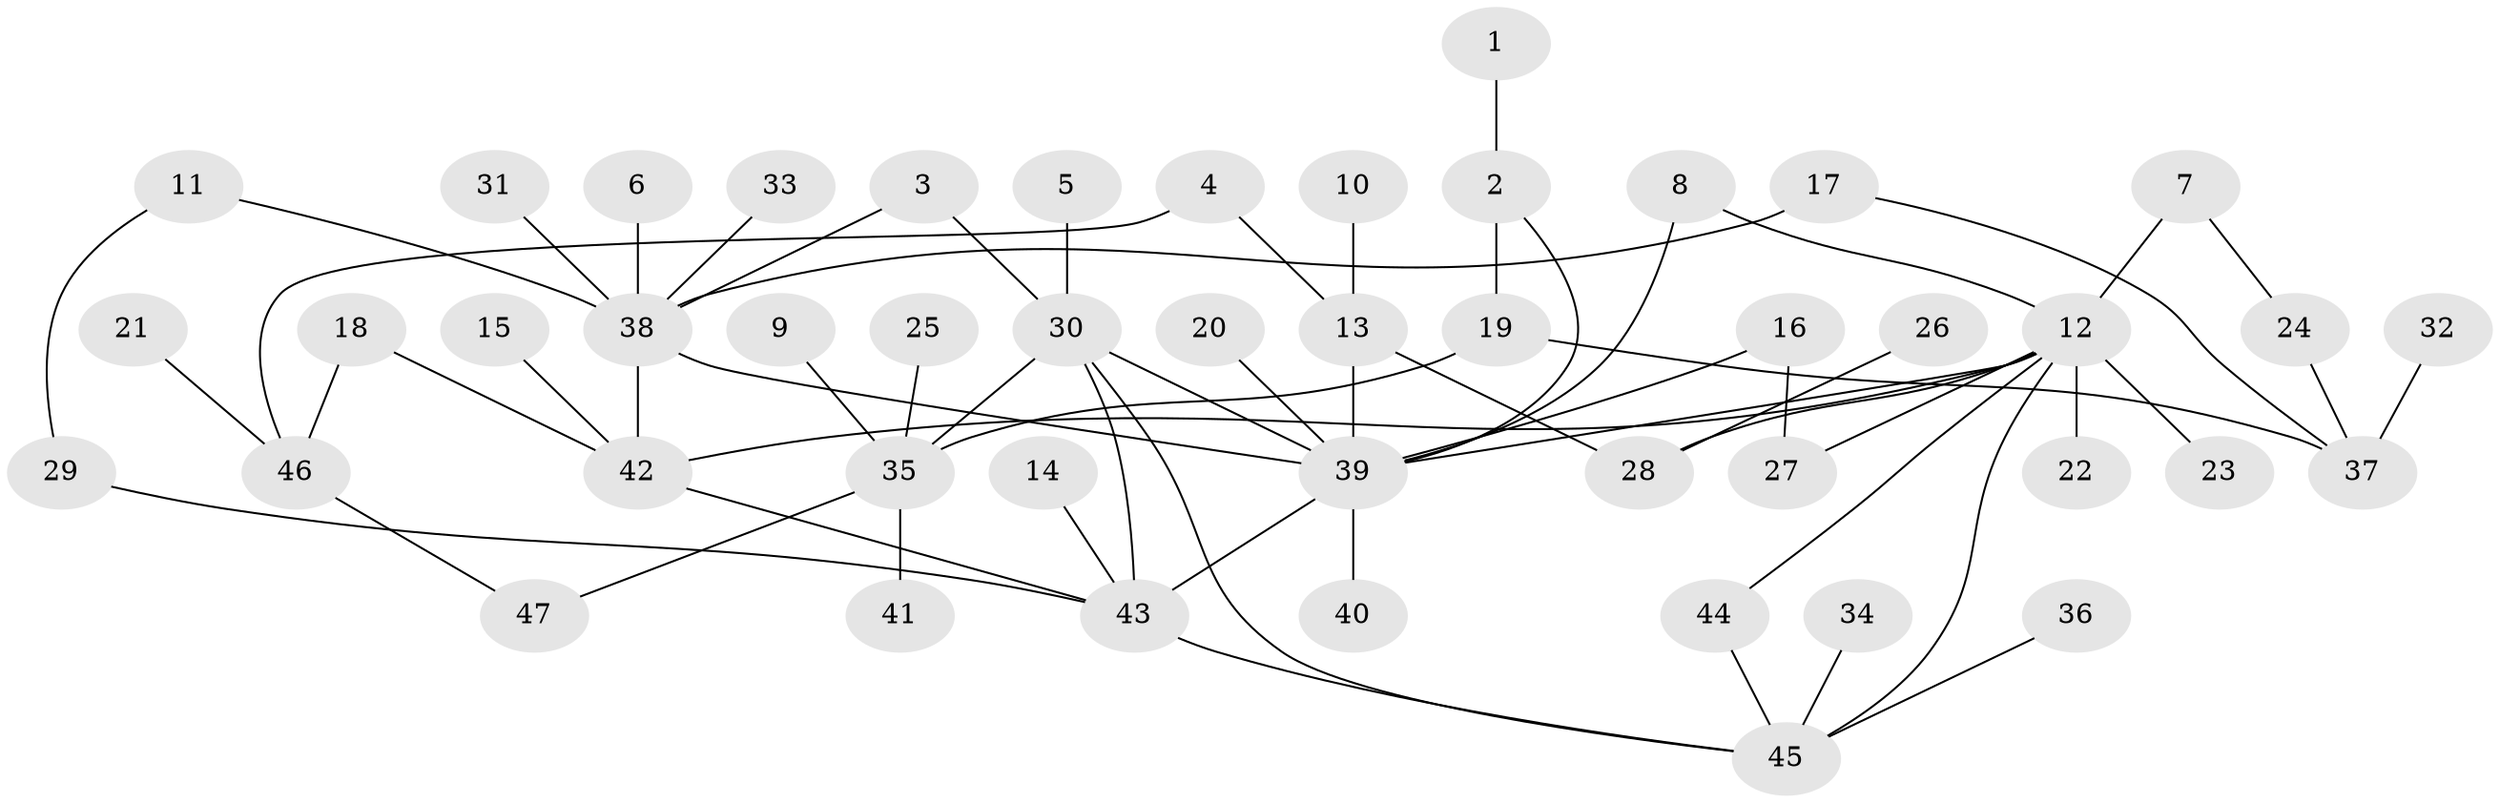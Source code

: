 // original degree distribution, {8: 0.03225806451612903, 4: 0.043010752688172046, 1: 0.3655913978494624, 3: 0.17204301075268819, 5: 0.06451612903225806, 6: 0.03225806451612903, 2: 0.2903225806451613}
// Generated by graph-tools (version 1.1) at 2025/49/03/09/25 03:49:23]
// undirected, 47 vertices, 62 edges
graph export_dot {
graph [start="1"]
  node [color=gray90,style=filled];
  1;
  2;
  3;
  4;
  5;
  6;
  7;
  8;
  9;
  10;
  11;
  12;
  13;
  14;
  15;
  16;
  17;
  18;
  19;
  20;
  21;
  22;
  23;
  24;
  25;
  26;
  27;
  28;
  29;
  30;
  31;
  32;
  33;
  34;
  35;
  36;
  37;
  38;
  39;
  40;
  41;
  42;
  43;
  44;
  45;
  46;
  47;
  1 -- 2 [weight=1.0];
  2 -- 19 [weight=2.0];
  2 -- 39 [weight=1.0];
  3 -- 30 [weight=1.0];
  3 -- 38 [weight=1.0];
  4 -- 13 [weight=1.0];
  4 -- 46 [weight=1.0];
  5 -- 30 [weight=1.0];
  6 -- 38 [weight=1.0];
  7 -- 12 [weight=1.0];
  7 -- 24 [weight=1.0];
  8 -- 12 [weight=1.0];
  8 -- 39 [weight=1.0];
  9 -- 35 [weight=1.0];
  10 -- 13 [weight=1.0];
  11 -- 29 [weight=1.0];
  11 -- 38 [weight=1.0];
  12 -- 22 [weight=1.0];
  12 -- 23 [weight=1.0];
  12 -- 27 [weight=1.0];
  12 -- 28 [weight=1.0];
  12 -- 39 [weight=1.0];
  12 -- 42 [weight=1.0];
  12 -- 44 [weight=1.0];
  12 -- 45 [weight=1.0];
  13 -- 28 [weight=1.0];
  13 -- 39 [weight=1.0];
  14 -- 43 [weight=1.0];
  15 -- 42 [weight=1.0];
  16 -- 27 [weight=1.0];
  16 -- 39 [weight=1.0];
  17 -- 37 [weight=1.0];
  17 -- 38 [weight=2.0];
  18 -- 42 [weight=1.0];
  18 -- 46 [weight=1.0];
  19 -- 35 [weight=1.0];
  19 -- 37 [weight=1.0];
  20 -- 39 [weight=1.0];
  21 -- 46 [weight=1.0];
  24 -- 37 [weight=1.0];
  25 -- 35 [weight=1.0];
  26 -- 28 [weight=1.0];
  29 -- 43 [weight=1.0];
  30 -- 35 [weight=1.0];
  30 -- 39 [weight=1.0];
  30 -- 43 [weight=1.0];
  30 -- 45 [weight=1.0];
  31 -- 38 [weight=1.0];
  32 -- 37 [weight=1.0];
  33 -- 38 [weight=1.0];
  34 -- 45 [weight=1.0];
  35 -- 41 [weight=1.0];
  35 -- 47 [weight=1.0];
  36 -- 45 [weight=1.0];
  38 -- 39 [weight=1.0];
  38 -- 42 [weight=1.0];
  39 -- 40 [weight=1.0];
  39 -- 43 [weight=2.0];
  42 -- 43 [weight=1.0];
  43 -- 45 [weight=1.0];
  44 -- 45 [weight=1.0];
  46 -- 47 [weight=1.0];
}
